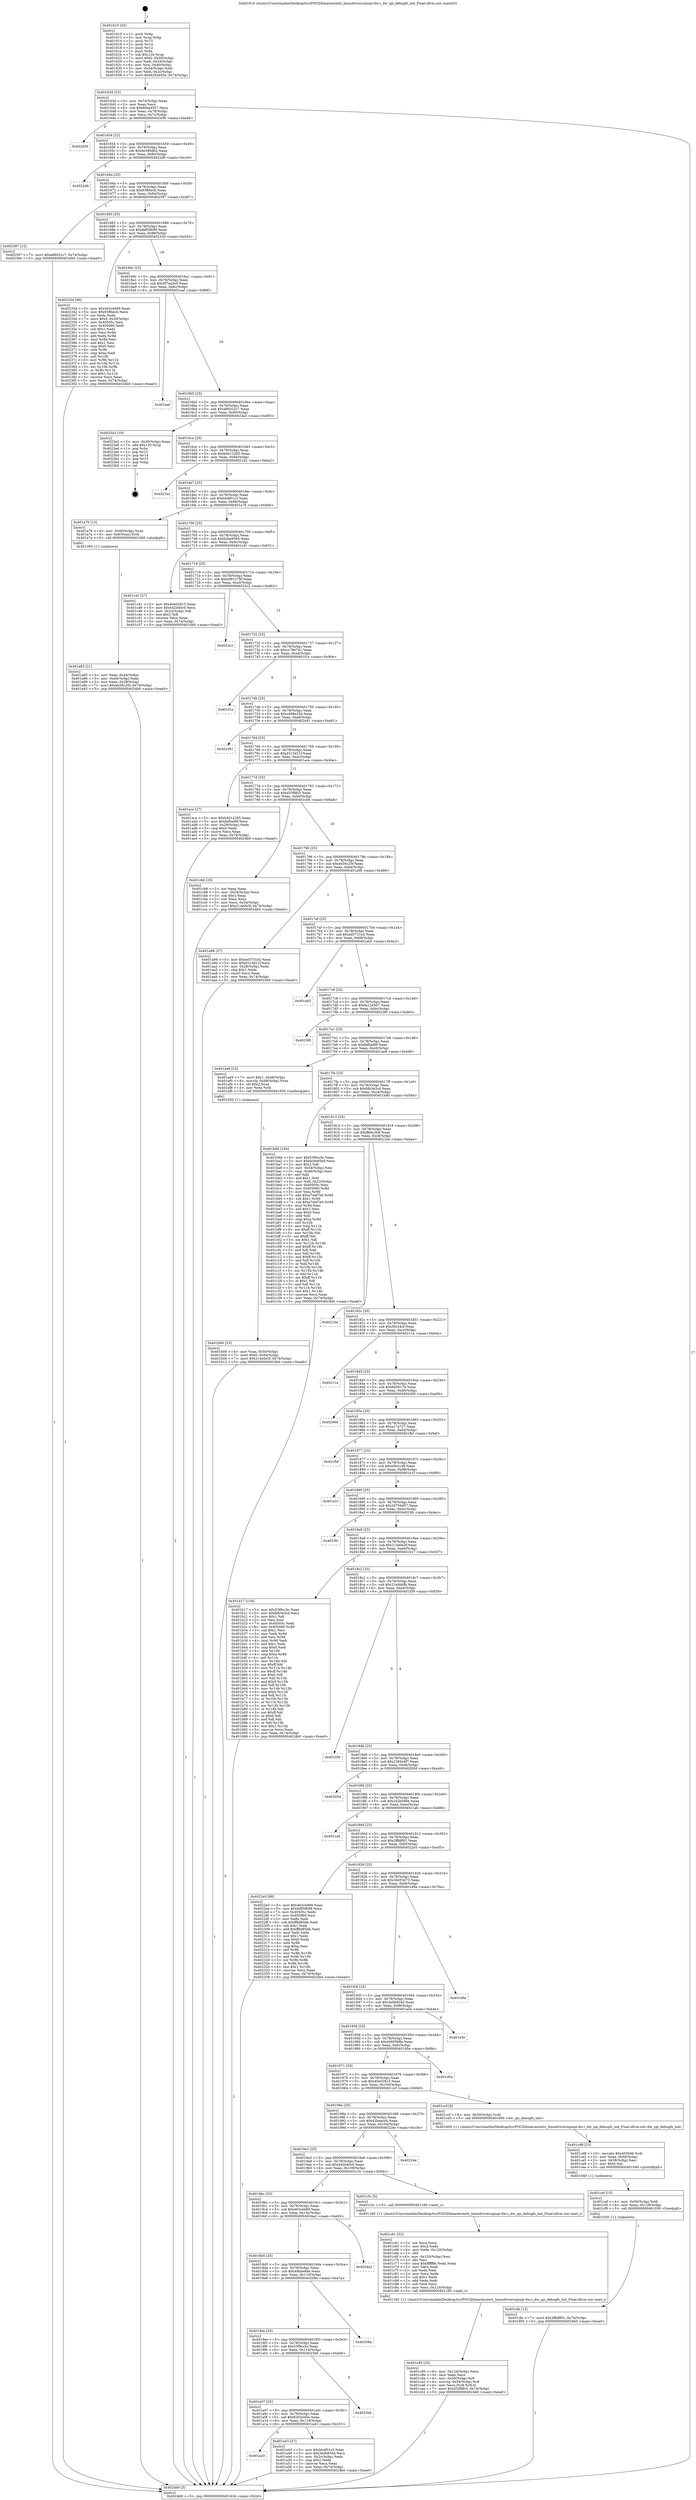 digraph "0x401610" {
  label = "0x401610 (/mnt/c/Users/mathe/Desktop/tcc/POCII/binaries/extr_linuxdriversspispi-dw.c_dw_spi_debugfs_init_Final-ollvm.out::main(0))"
  labelloc = "t"
  node[shape=record]

  Entry [label="",width=0.3,height=0.3,shape=circle,fillcolor=black,style=filled]
  "0x40163d" [label="{
     0x40163d [23]\l
     | [instrs]\l
     &nbsp;&nbsp;0x40163d \<+3\>: mov -0x74(%rbp),%eax\l
     &nbsp;&nbsp;0x401640 \<+2\>: mov %eax,%ecx\l
     &nbsp;&nbsp;0x401642 \<+6\>: sub $0x80aa4557,%ecx\l
     &nbsp;&nbsp;0x401648 \<+3\>: mov %eax,-0x78(%rbp)\l
     &nbsp;&nbsp;0x40164b \<+3\>: mov %ecx,-0x7c(%rbp)\l
     &nbsp;&nbsp;0x40164e \<+6\>: je 0000000000402456 \<main+0xe46\>\l
  }"]
  "0x402456" [label="{
     0x402456\l
  }", style=dashed]
  "0x401654" [label="{
     0x401654 [22]\l
     | [instrs]\l
     &nbsp;&nbsp;0x401654 \<+5\>: jmp 0000000000401659 \<main+0x49\>\l
     &nbsp;&nbsp;0x401659 \<+3\>: mov -0x78(%rbp),%eax\l
     &nbsp;&nbsp;0x40165c \<+5\>: sub $0x8e389db5,%eax\l
     &nbsp;&nbsp;0x401661 \<+3\>: mov %eax,-0x80(%rbp)\l
     &nbsp;&nbsp;0x401664 \<+6\>: je 00000000004022d9 \<main+0xcc9\>\l
  }"]
  Exit [label="",width=0.3,height=0.3,shape=circle,fillcolor=black,style=filled,peripheries=2]
  "0x4022d9" [label="{
     0x4022d9\l
  }", style=dashed]
  "0x40166a" [label="{
     0x40166a [25]\l
     | [instrs]\l
     &nbsp;&nbsp;0x40166a \<+5\>: jmp 000000000040166f \<main+0x5f\>\l
     &nbsp;&nbsp;0x40166f \<+3\>: mov -0x78(%rbp),%eax\l
     &nbsp;&nbsp;0x401672 \<+5\>: sub $0x93ff4ecb,%eax\l
     &nbsp;&nbsp;0x401677 \<+6\>: mov %eax,-0x84(%rbp)\l
     &nbsp;&nbsp;0x40167d \<+6\>: je 0000000000402397 \<main+0xd87\>\l
  }"]
  "0x401cfe" [label="{
     0x401cfe [12]\l
     | [instrs]\l
     &nbsp;&nbsp;0x401cfe \<+7\>: movl $0x2ffd8f01,-0x74(%rbp)\l
     &nbsp;&nbsp;0x401d05 \<+5\>: jmp 00000000004024b0 \<main+0xea0\>\l
  }"]
  "0x402397" [label="{
     0x402397 [12]\l
     | [instrs]\l
     &nbsp;&nbsp;0x402397 \<+7\>: movl $0xa86022c7,-0x74(%rbp)\l
     &nbsp;&nbsp;0x40239e \<+5\>: jmp 00000000004024b0 \<main+0xea0\>\l
  }"]
  "0x401683" [label="{
     0x401683 [25]\l
     | [instrs]\l
     &nbsp;&nbsp;0x401683 \<+5\>: jmp 0000000000401688 \<main+0x78\>\l
     &nbsp;&nbsp;0x401688 \<+3\>: mov -0x78(%rbp),%eax\l
     &nbsp;&nbsp;0x40168b \<+5\>: sub $0x9df59b99,%eax\l
     &nbsp;&nbsp;0x401690 \<+6\>: mov %eax,-0x88(%rbp)\l
     &nbsp;&nbsp;0x401696 \<+6\>: je 000000000040233d \<main+0xd2d\>\l
  }"]
  "0x401cef" [label="{
     0x401cef [15]\l
     | [instrs]\l
     &nbsp;&nbsp;0x401cef \<+4\>: mov -0x50(%rbp),%rdi\l
     &nbsp;&nbsp;0x401cf3 \<+6\>: mov %eax,-0x128(%rbp)\l
     &nbsp;&nbsp;0x401cf9 \<+5\>: call 0000000000401030 \<free@plt\>\l
     | [calls]\l
     &nbsp;&nbsp;0x401030 \{1\} (unknown)\l
  }"]
  "0x40233d" [label="{
     0x40233d [90]\l
     | [instrs]\l
     &nbsp;&nbsp;0x40233d \<+5\>: mov $0x463c4489,%eax\l
     &nbsp;&nbsp;0x402342 \<+5\>: mov $0x93ff4ecb,%ecx\l
     &nbsp;&nbsp;0x402347 \<+2\>: xor %edx,%edx\l
     &nbsp;&nbsp;0x402349 \<+7\>: movl $0x0,-0x30(%rbp)\l
     &nbsp;&nbsp;0x402350 \<+7\>: mov 0x40505c,%esi\l
     &nbsp;&nbsp;0x402357 \<+7\>: mov 0x405060,%edi\l
     &nbsp;&nbsp;0x40235e \<+3\>: sub $0x1,%edx\l
     &nbsp;&nbsp;0x402361 \<+3\>: mov %esi,%r8d\l
     &nbsp;&nbsp;0x402364 \<+3\>: add %edx,%r8d\l
     &nbsp;&nbsp;0x402367 \<+4\>: imul %r8d,%esi\l
     &nbsp;&nbsp;0x40236b \<+3\>: and $0x1,%esi\l
     &nbsp;&nbsp;0x40236e \<+3\>: cmp $0x0,%esi\l
     &nbsp;&nbsp;0x402371 \<+4\>: sete %r9b\l
     &nbsp;&nbsp;0x402375 \<+3\>: cmp $0xa,%edi\l
     &nbsp;&nbsp;0x402378 \<+4\>: setl %r10b\l
     &nbsp;&nbsp;0x40237c \<+3\>: mov %r9b,%r11b\l
     &nbsp;&nbsp;0x40237f \<+3\>: and %r10b,%r11b\l
     &nbsp;&nbsp;0x402382 \<+3\>: xor %r10b,%r9b\l
     &nbsp;&nbsp;0x402385 \<+3\>: or %r9b,%r11b\l
     &nbsp;&nbsp;0x402388 \<+4\>: test $0x1,%r11b\l
     &nbsp;&nbsp;0x40238c \<+3\>: cmovne %ecx,%eax\l
     &nbsp;&nbsp;0x40238f \<+3\>: mov %eax,-0x74(%rbp)\l
     &nbsp;&nbsp;0x402392 \<+5\>: jmp 00000000004024b0 \<main+0xea0\>\l
  }"]
  "0x40169c" [label="{
     0x40169c [25]\l
     | [instrs]\l
     &nbsp;&nbsp;0x40169c \<+5\>: jmp 00000000004016a1 \<main+0x91\>\l
     &nbsp;&nbsp;0x4016a1 \<+3\>: mov -0x78(%rbp),%eax\l
     &nbsp;&nbsp;0x4016a4 \<+5\>: sub $0x9f7ea2e5,%eax\l
     &nbsp;&nbsp;0x4016a9 \<+6\>: mov %eax,-0x8c(%rbp)\l
     &nbsp;&nbsp;0x4016af \<+6\>: je 0000000000401eaf \<main+0x89f\>\l
  }"]
  "0x401cd8" [label="{
     0x401cd8 [23]\l
     | [instrs]\l
     &nbsp;&nbsp;0x401cd8 \<+10\>: movabs $0x4030d6,%rdi\l
     &nbsp;&nbsp;0x401ce2 \<+3\>: mov %eax,-0x58(%rbp)\l
     &nbsp;&nbsp;0x401ce5 \<+3\>: mov -0x58(%rbp),%esi\l
     &nbsp;&nbsp;0x401ce8 \<+2\>: mov $0x0,%al\l
     &nbsp;&nbsp;0x401cea \<+5\>: call 0000000000401040 \<printf@plt\>\l
     | [calls]\l
     &nbsp;&nbsp;0x401040 \{1\} (unknown)\l
  }"]
  "0x401eaf" [label="{
     0x401eaf\l
  }", style=dashed]
  "0x4016b5" [label="{
     0x4016b5 [25]\l
     | [instrs]\l
     &nbsp;&nbsp;0x4016b5 \<+5\>: jmp 00000000004016ba \<main+0xaa\>\l
     &nbsp;&nbsp;0x4016ba \<+3\>: mov -0x78(%rbp),%eax\l
     &nbsp;&nbsp;0x4016bd \<+5\>: sub $0xa86022c7,%eax\l
     &nbsp;&nbsp;0x4016c2 \<+6\>: mov %eax,-0x90(%rbp)\l
     &nbsp;&nbsp;0x4016c8 \<+6\>: je 00000000004023a3 \<main+0xd93\>\l
  }"]
  "0x401c95" [label="{
     0x401c95 [33]\l
     | [instrs]\l
     &nbsp;&nbsp;0x401c95 \<+6\>: mov -0x124(%rbp),%ecx\l
     &nbsp;&nbsp;0x401c9b \<+3\>: imul %eax,%ecx\l
     &nbsp;&nbsp;0x401c9e \<+4\>: mov -0x50(%rbp),%r8\l
     &nbsp;&nbsp;0x401ca2 \<+4\>: movslq -0x54(%rbp),%r9\l
     &nbsp;&nbsp;0x401ca6 \<+4\>: mov %ecx,(%r8,%r9,4)\l
     &nbsp;&nbsp;0x401caa \<+7\>: movl $0xd33f8fc5,-0x74(%rbp)\l
     &nbsp;&nbsp;0x401cb1 \<+5\>: jmp 00000000004024b0 \<main+0xea0\>\l
  }"]
  "0x4023a3" [label="{
     0x4023a3 [19]\l
     | [instrs]\l
     &nbsp;&nbsp;0x4023a3 \<+3\>: mov -0x30(%rbp),%eax\l
     &nbsp;&nbsp;0x4023a6 \<+7\>: add $0x120,%rsp\l
     &nbsp;&nbsp;0x4023ad \<+1\>: pop %rbx\l
     &nbsp;&nbsp;0x4023ae \<+2\>: pop %r12\l
     &nbsp;&nbsp;0x4023b0 \<+2\>: pop %r14\l
     &nbsp;&nbsp;0x4023b2 \<+2\>: pop %r15\l
     &nbsp;&nbsp;0x4023b4 \<+1\>: pop %rbp\l
     &nbsp;&nbsp;0x4023b5 \<+1\>: ret\l
  }"]
  "0x4016ce" [label="{
     0x4016ce [25]\l
     | [instrs]\l
     &nbsp;&nbsp;0x4016ce \<+5\>: jmp 00000000004016d3 \<main+0xc3\>\l
     &nbsp;&nbsp;0x4016d3 \<+3\>: mov -0x78(%rbp),%eax\l
     &nbsp;&nbsp;0x4016d6 \<+5\>: sub $0xb4012265,%eax\l
     &nbsp;&nbsp;0x4016db \<+6\>: mov %eax,-0x94(%rbp)\l
     &nbsp;&nbsp;0x4016e1 \<+6\>: je 00000000004021b2 \<main+0xba2\>\l
  }"]
  "0x401c61" [label="{
     0x401c61 [52]\l
     | [instrs]\l
     &nbsp;&nbsp;0x401c61 \<+2\>: xor %ecx,%ecx\l
     &nbsp;&nbsp;0x401c63 \<+5\>: mov $0x2,%edx\l
     &nbsp;&nbsp;0x401c68 \<+6\>: mov %edx,-0x120(%rbp)\l
     &nbsp;&nbsp;0x401c6e \<+1\>: cltd\l
     &nbsp;&nbsp;0x401c6f \<+6\>: mov -0x120(%rbp),%esi\l
     &nbsp;&nbsp;0x401c75 \<+2\>: idiv %esi\l
     &nbsp;&nbsp;0x401c77 \<+6\>: imul $0xfffffffe,%edx,%edx\l
     &nbsp;&nbsp;0x401c7d \<+2\>: mov %ecx,%edi\l
     &nbsp;&nbsp;0x401c7f \<+2\>: sub %edx,%edi\l
     &nbsp;&nbsp;0x401c81 \<+2\>: mov %ecx,%edx\l
     &nbsp;&nbsp;0x401c83 \<+3\>: sub $0x1,%edx\l
     &nbsp;&nbsp;0x401c86 \<+2\>: add %edx,%edi\l
     &nbsp;&nbsp;0x401c88 \<+2\>: sub %edi,%ecx\l
     &nbsp;&nbsp;0x401c8a \<+6\>: mov %ecx,-0x124(%rbp)\l
     &nbsp;&nbsp;0x401c90 \<+5\>: call 0000000000401160 \<next_i\>\l
     | [calls]\l
     &nbsp;&nbsp;0x401160 \{1\} (/mnt/c/Users/mathe/Desktop/tcc/POCII/binaries/extr_linuxdriversspispi-dw.c_dw_spi_debugfs_init_Final-ollvm.out::next_i)\l
  }"]
  "0x4021b2" [label="{
     0x4021b2\l
  }", style=dashed]
  "0x4016e7" [label="{
     0x4016e7 [25]\l
     | [instrs]\l
     &nbsp;&nbsp;0x4016e7 \<+5\>: jmp 00000000004016ec \<main+0xdc\>\l
     &nbsp;&nbsp;0x4016ec \<+3\>: mov -0x78(%rbp),%eax\l
     &nbsp;&nbsp;0x4016ef \<+5\>: sub $0xbb4f01c3,%eax\l
     &nbsp;&nbsp;0x4016f4 \<+6\>: mov %eax,-0x98(%rbp)\l
     &nbsp;&nbsp;0x4016fa \<+6\>: je 0000000000401a76 \<main+0x466\>\l
  }"]
  "0x401b00" [label="{
     0x401b00 [23]\l
     | [instrs]\l
     &nbsp;&nbsp;0x401b00 \<+4\>: mov %rax,-0x50(%rbp)\l
     &nbsp;&nbsp;0x401b04 \<+7\>: movl $0x0,-0x54(%rbp)\l
     &nbsp;&nbsp;0x401b0b \<+7\>: movl $0x214e0e3f,-0x74(%rbp)\l
     &nbsp;&nbsp;0x401b12 \<+5\>: jmp 00000000004024b0 \<main+0xea0\>\l
  }"]
  "0x401a76" [label="{
     0x401a76 [13]\l
     | [instrs]\l
     &nbsp;&nbsp;0x401a76 \<+4\>: mov -0x40(%rbp),%rax\l
     &nbsp;&nbsp;0x401a7a \<+4\>: mov 0x8(%rax),%rdi\l
     &nbsp;&nbsp;0x401a7e \<+5\>: call 0000000000401060 \<atoi@plt\>\l
     | [calls]\l
     &nbsp;&nbsp;0x401060 \{1\} (unknown)\l
  }"]
  "0x401700" [label="{
     0x401700 [25]\l
     | [instrs]\l
     &nbsp;&nbsp;0x401700 \<+5\>: jmp 0000000000401705 \<main+0xf5\>\l
     &nbsp;&nbsp;0x401705 \<+3\>: mov -0x78(%rbp),%eax\l
     &nbsp;&nbsp;0x401708 \<+5\>: sub $0xbcbe95b9,%eax\l
     &nbsp;&nbsp;0x40170d \<+6\>: mov %eax,-0x9c(%rbp)\l
     &nbsp;&nbsp;0x401713 \<+6\>: je 0000000000401c41 \<main+0x631\>\l
  }"]
  "0x401a83" [label="{
     0x401a83 [21]\l
     | [instrs]\l
     &nbsp;&nbsp;0x401a83 \<+3\>: mov %eax,-0x44(%rbp)\l
     &nbsp;&nbsp;0x401a86 \<+3\>: mov -0x44(%rbp),%eax\l
     &nbsp;&nbsp;0x401a89 \<+3\>: mov %eax,-0x28(%rbp)\l
     &nbsp;&nbsp;0x401a8c \<+7\>: movl $0xeb56c25f,-0x74(%rbp)\l
     &nbsp;&nbsp;0x401a93 \<+5\>: jmp 00000000004024b0 \<main+0xea0\>\l
  }"]
  "0x401c41" [label="{
     0x401c41 [27]\l
     | [instrs]\l
     &nbsp;&nbsp;0x401c41 \<+5\>: mov $0x40e02815,%eax\l
     &nbsp;&nbsp;0x401c46 \<+5\>: mov $0x442b40c0,%ecx\l
     &nbsp;&nbsp;0x401c4b \<+3\>: mov -0x22(%rbp),%dl\l
     &nbsp;&nbsp;0x401c4e \<+3\>: test $0x1,%dl\l
     &nbsp;&nbsp;0x401c51 \<+3\>: cmovne %ecx,%eax\l
     &nbsp;&nbsp;0x401c54 \<+3\>: mov %eax,-0x74(%rbp)\l
     &nbsp;&nbsp;0x401c57 \<+5\>: jmp 00000000004024b0 \<main+0xea0\>\l
  }"]
  "0x401719" [label="{
     0x401719 [25]\l
     | [instrs]\l
     &nbsp;&nbsp;0x401719 \<+5\>: jmp 000000000040171e \<main+0x10e\>\l
     &nbsp;&nbsp;0x40171e \<+3\>: mov -0x78(%rbp),%eax\l
     &nbsp;&nbsp;0x401721 \<+5\>: sub $0xc691279f,%eax\l
     &nbsp;&nbsp;0x401726 \<+6\>: mov %eax,-0xa0(%rbp)\l
     &nbsp;&nbsp;0x40172c \<+6\>: je 00000000004023c2 \<main+0xdb2\>\l
  }"]
  "0x401610" [label="{
     0x401610 [45]\l
     | [instrs]\l
     &nbsp;&nbsp;0x401610 \<+1\>: push %rbp\l
     &nbsp;&nbsp;0x401611 \<+3\>: mov %rsp,%rbp\l
     &nbsp;&nbsp;0x401614 \<+2\>: push %r15\l
     &nbsp;&nbsp;0x401616 \<+2\>: push %r14\l
     &nbsp;&nbsp;0x401618 \<+2\>: push %r12\l
     &nbsp;&nbsp;0x40161a \<+1\>: push %rbx\l
     &nbsp;&nbsp;0x40161b \<+7\>: sub $0x120,%rsp\l
     &nbsp;&nbsp;0x401622 \<+7\>: movl $0x0,-0x30(%rbp)\l
     &nbsp;&nbsp;0x401629 \<+3\>: mov %edi,-0x34(%rbp)\l
     &nbsp;&nbsp;0x40162c \<+4\>: mov %rsi,-0x40(%rbp)\l
     &nbsp;&nbsp;0x401630 \<+3\>: mov -0x34(%rbp),%edi\l
     &nbsp;&nbsp;0x401633 \<+3\>: mov %edi,-0x2c(%rbp)\l
     &nbsp;&nbsp;0x401636 \<+7\>: movl $0x6202d45e,-0x74(%rbp)\l
  }"]
  "0x4023c2" [label="{
     0x4023c2\l
  }", style=dashed]
  "0x401732" [label="{
     0x401732 [25]\l
     | [instrs]\l
     &nbsp;&nbsp;0x401732 \<+5\>: jmp 0000000000401737 \<main+0x127\>\l
     &nbsp;&nbsp;0x401737 \<+3\>: mov -0x78(%rbp),%eax\l
     &nbsp;&nbsp;0x40173a \<+5\>: sub $0xcc78e741,%eax\l
     &nbsp;&nbsp;0x40173f \<+6\>: mov %eax,-0xa4(%rbp)\l
     &nbsp;&nbsp;0x401745 \<+6\>: je 0000000000401f1e \<main+0x90e\>\l
  }"]
  "0x4024b0" [label="{
     0x4024b0 [5]\l
     | [instrs]\l
     &nbsp;&nbsp;0x4024b0 \<+5\>: jmp 000000000040163d \<main+0x2d\>\l
  }"]
  "0x401f1e" [label="{
     0x401f1e\l
  }", style=dashed]
  "0x40174b" [label="{
     0x40174b [25]\l
     | [instrs]\l
     &nbsp;&nbsp;0x40174b \<+5\>: jmp 0000000000401750 \<main+0x140\>\l
     &nbsp;&nbsp;0x401750 \<+3\>: mov -0x78(%rbp),%eax\l
     &nbsp;&nbsp;0x401753 \<+5\>: sub $0xcd98e23d,%eax\l
     &nbsp;&nbsp;0x401758 \<+6\>: mov %eax,-0xa8(%rbp)\l
     &nbsp;&nbsp;0x40175e \<+6\>: je 0000000000402491 \<main+0xe81\>\l
  }"]
  "0x401a20" [label="{
     0x401a20\l
  }", style=dashed]
  "0x402491" [label="{
     0x402491\l
  }", style=dashed]
  "0x401764" [label="{
     0x401764 [25]\l
     | [instrs]\l
     &nbsp;&nbsp;0x401764 \<+5\>: jmp 0000000000401769 \<main+0x159\>\l
     &nbsp;&nbsp;0x401769 \<+3\>: mov -0x78(%rbp),%eax\l
     &nbsp;&nbsp;0x40176c \<+5\>: sub $0xd313d21f,%eax\l
     &nbsp;&nbsp;0x401771 \<+6\>: mov %eax,-0xac(%rbp)\l
     &nbsp;&nbsp;0x401777 \<+6\>: je 0000000000401ace \<main+0x4be\>\l
  }"]
  "0x401a43" [label="{
     0x401a43 [27]\l
     | [instrs]\l
     &nbsp;&nbsp;0x401a43 \<+5\>: mov $0xbb4f01c3,%eax\l
     &nbsp;&nbsp;0x401a48 \<+5\>: mov $0x3e0b934d,%ecx\l
     &nbsp;&nbsp;0x401a4d \<+3\>: mov -0x2c(%rbp),%edx\l
     &nbsp;&nbsp;0x401a50 \<+3\>: cmp $0x2,%edx\l
     &nbsp;&nbsp;0x401a53 \<+3\>: cmovne %ecx,%eax\l
     &nbsp;&nbsp;0x401a56 \<+3\>: mov %eax,-0x74(%rbp)\l
     &nbsp;&nbsp;0x401a59 \<+5\>: jmp 00000000004024b0 \<main+0xea0\>\l
  }"]
  "0x401ace" [label="{
     0x401ace [27]\l
     | [instrs]\l
     &nbsp;&nbsp;0x401ace \<+5\>: mov $0xb4012265,%eax\l
     &nbsp;&nbsp;0x401ad3 \<+5\>: mov $0xfaf0ad9f,%ecx\l
     &nbsp;&nbsp;0x401ad8 \<+3\>: mov -0x28(%rbp),%edx\l
     &nbsp;&nbsp;0x401adb \<+3\>: cmp $0x0,%edx\l
     &nbsp;&nbsp;0x401ade \<+3\>: cmove %ecx,%eax\l
     &nbsp;&nbsp;0x401ae1 \<+3\>: mov %eax,-0x74(%rbp)\l
     &nbsp;&nbsp;0x401ae4 \<+5\>: jmp 00000000004024b0 \<main+0xea0\>\l
  }"]
  "0x40177d" [label="{
     0x40177d [25]\l
     | [instrs]\l
     &nbsp;&nbsp;0x40177d \<+5\>: jmp 0000000000401782 \<main+0x172\>\l
     &nbsp;&nbsp;0x401782 \<+3\>: mov -0x78(%rbp),%eax\l
     &nbsp;&nbsp;0x401785 \<+5\>: sub $0xd33f8fc5,%eax\l
     &nbsp;&nbsp;0x40178a \<+6\>: mov %eax,-0xb0(%rbp)\l
     &nbsp;&nbsp;0x401790 \<+6\>: je 0000000000401cb6 \<main+0x6a6\>\l
  }"]
  "0x401a07" [label="{
     0x401a07 [25]\l
     | [instrs]\l
     &nbsp;&nbsp;0x401a07 \<+5\>: jmp 0000000000401a0c \<main+0x3fc\>\l
     &nbsp;&nbsp;0x401a0c \<+3\>: mov -0x78(%rbp),%eax\l
     &nbsp;&nbsp;0x401a0f \<+5\>: sub $0x6202d45e,%eax\l
     &nbsp;&nbsp;0x401a14 \<+6\>: mov %eax,-0x118(%rbp)\l
     &nbsp;&nbsp;0x401a1a \<+6\>: je 0000000000401a43 \<main+0x433\>\l
  }"]
  "0x401cb6" [label="{
     0x401cb6 [25]\l
     | [instrs]\l
     &nbsp;&nbsp;0x401cb6 \<+2\>: xor %eax,%eax\l
     &nbsp;&nbsp;0x401cb8 \<+3\>: mov -0x54(%rbp),%ecx\l
     &nbsp;&nbsp;0x401cbb \<+3\>: sub $0x1,%eax\l
     &nbsp;&nbsp;0x401cbe \<+2\>: sub %eax,%ecx\l
     &nbsp;&nbsp;0x401cc0 \<+3\>: mov %ecx,-0x54(%rbp)\l
     &nbsp;&nbsp;0x401cc3 \<+7\>: movl $0x214e0e3f,-0x74(%rbp)\l
     &nbsp;&nbsp;0x401cca \<+5\>: jmp 00000000004024b0 \<main+0xea0\>\l
  }"]
  "0x401796" [label="{
     0x401796 [25]\l
     | [instrs]\l
     &nbsp;&nbsp;0x401796 \<+5\>: jmp 000000000040179b \<main+0x18b\>\l
     &nbsp;&nbsp;0x40179b \<+3\>: mov -0x78(%rbp),%eax\l
     &nbsp;&nbsp;0x40179e \<+5\>: sub $0xeb56c25f,%eax\l
     &nbsp;&nbsp;0x4017a3 \<+6\>: mov %eax,-0xb4(%rbp)\l
     &nbsp;&nbsp;0x4017a9 \<+6\>: je 0000000000401a98 \<main+0x488\>\l
  }"]
  "0x4023b6" [label="{
     0x4023b6\l
  }", style=dashed]
  "0x401a98" [label="{
     0x401a98 [27]\l
     | [instrs]\l
     &nbsp;&nbsp;0x401a98 \<+5\>: mov $0xed3731e2,%eax\l
     &nbsp;&nbsp;0x401a9d \<+5\>: mov $0xd313d21f,%ecx\l
     &nbsp;&nbsp;0x401aa2 \<+3\>: mov -0x28(%rbp),%edx\l
     &nbsp;&nbsp;0x401aa5 \<+3\>: cmp $0x1,%edx\l
     &nbsp;&nbsp;0x401aa8 \<+3\>: cmovl %ecx,%eax\l
     &nbsp;&nbsp;0x401aab \<+3\>: mov %eax,-0x74(%rbp)\l
     &nbsp;&nbsp;0x401aae \<+5\>: jmp 00000000004024b0 \<main+0xea0\>\l
  }"]
  "0x4017af" [label="{
     0x4017af [25]\l
     | [instrs]\l
     &nbsp;&nbsp;0x4017af \<+5\>: jmp 00000000004017b4 \<main+0x1a4\>\l
     &nbsp;&nbsp;0x4017b4 \<+3\>: mov -0x78(%rbp),%eax\l
     &nbsp;&nbsp;0x4017b7 \<+5\>: sub $0xed3731e2,%eax\l
     &nbsp;&nbsp;0x4017bc \<+6\>: mov %eax,-0xb8(%rbp)\l
     &nbsp;&nbsp;0x4017c2 \<+6\>: je 0000000000401ab3 \<main+0x4a3\>\l
  }"]
  "0x4019ee" [label="{
     0x4019ee [25]\l
     | [instrs]\l
     &nbsp;&nbsp;0x4019ee \<+5\>: jmp 00000000004019f3 \<main+0x3e3\>\l
     &nbsp;&nbsp;0x4019f3 \<+3\>: mov -0x78(%rbp),%eax\l
     &nbsp;&nbsp;0x4019f6 \<+5\>: sub $0x53f9cc5c,%eax\l
     &nbsp;&nbsp;0x4019fb \<+6\>: mov %eax,-0x114(%rbp)\l
     &nbsp;&nbsp;0x401a01 \<+6\>: je 00000000004023b6 \<main+0xda6\>\l
  }"]
  "0x401ab3" [label="{
     0x401ab3\l
  }", style=dashed]
  "0x4017c8" [label="{
     0x4017c8 [25]\l
     | [instrs]\l
     &nbsp;&nbsp;0x4017c8 \<+5\>: jmp 00000000004017cd \<main+0x1bd\>\l
     &nbsp;&nbsp;0x4017cd \<+3\>: mov -0x78(%rbp),%eax\l
     &nbsp;&nbsp;0x4017d0 \<+5\>: sub $0xfa124507,%eax\l
     &nbsp;&nbsp;0x4017d5 \<+6\>: mov %eax,-0xbc(%rbp)\l
     &nbsp;&nbsp;0x4017db \<+6\>: je 00000000004023f0 \<main+0xde0\>\l
  }"]
  "0x40208a" [label="{
     0x40208a\l
  }", style=dashed]
  "0x4023f0" [label="{
     0x4023f0\l
  }", style=dashed]
  "0x4017e1" [label="{
     0x4017e1 [25]\l
     | [instrs]\l
     &nbsp;&nbsp;0x4017e1 \<+5\>: jmp 00000000004017e6 \<main+0x1d6\>\l
     &nbsp;&nbsp;0x4017e6 \<+3\>: mov -0x78(%rbp),%eax\l
     &nbsp;&nbsp;0x4017e9 \<+5\>: sub $0xfaf0ad9f,%eax\l
     &nbsp;&nbsp;0x4017ee \<+6\>: mov %eax,-0xc0(%rbp)\l
     &nbsp;&nbsp;0x4017f4 \<+6\>: je 0000000000401ae9 \<main+0x4d9\>\l
  }"]
  "0x4019d5" [label="{
     0x4019d5 [25]\l
     | [instrs]\l
     &nbsp;&nbsp;0x4019d5 \<+5\>: jmp 00000000004019da \<main+0x3ca\>\l
     &nbsp;&nbsp;0x4019da \<+3\>: mov -0x78(%rbp),%eax\l
     &nbsp;&nbsp;0x4019dd \<+5\>: sub $0x49bbe8de,%eax\l
     &nbsp;&nbsp;0x4019e2 \<+6\>: mov %eax,-0x110(%rbp)\l
     &nbsp;&nbsp;0x4019e8 \<+6\>: je 000000000040208a \<main+0xa7a\>\l
  }"]
  "0x401ae9" [label="{
     0x401ae9 [23]\l
     | [instrs]\l
     &nbsp;&nbsp;0x401ae9 \<+7\>: movl $0x1,-0x48(%rbp)\l
     &nbsp;&nbsp;0x401af0 \<+4\>: movslq -0x48(%rbp),%rax\l
     &nbsp;&nbsp;0x401af4 \<+4\>: shl $0x2,%rax\l
     &nbsp;&nbsp;0x401af8 \<+3\>: mov %rax,%rdi\l
     &nbsp;&nbsp;0x401afb \<+5\>: call 0000000000401050 \<malloc@plt\>\l
     | [calls]\l
     &nbsp;&nbsp;0x401050 \{1\} (unknown)\l
  }"]
  "0x4017fa" [label="{
     0x4017fa [25]\l
     | [instrs]\l
     &nbsp;&nbsp;0x4017fa \<+5\>: jmp 00000000004017ff \<main+0x1ef\>\l
     &nbsp;&nbsp;0x4017ff \<+3\>: mov -0x78(%rbp),%eax\l
     &nbsp;&nbsp;0x401802 \<+5\>: sub $0xfdb3e3cd,%eax\l
     &nbsp;&nbsp;0x401807 \<+6\>: mov %eax,-0xc4(%rbp)\l
     &nbsp;&nbsp;0x40180d \<+6\>: je 0000000000401b9d \<main+0x58d\>\l
  }"]
  "0x4024a2" [label="{
     0x4024a2\l
  }", style=dashed]
  "0x401b9d" [label="{
     0x401b9d [164]\l
     | [instrs]\l
     &nbsp;&nbsp;0x401b9d \<+5\>: mov $0x53f9cc5c,%eax\l
     &nbsp;&nbsp;0x401ba2 \<+5\>: mov $0xbcbe95b9,%ecx\l
     &nbsp;&nbsp;0x401ba7 \<+2\>: mov $0x1,%dl\l
     &nbsp;&nbsp;0x401ba9 \<+3\>: mov -0x54(%rbp),%esi\l
     &nbsp;&nbsp;0x401bac \<+3\>: cmp -0x48(%rbp),%esi\l
     &nbsp;&nbsp;0x401baf \<+4\>: setl %dil\l
     &nbsp;&nbsp;0x401bb3 \<+4\>: and $0x1,%dil\l
     &nbsp;&nbsp;0x401bb7 \<+4\>: mov %dil,-0x22(%rbp)\l
     &nbsp;&nbsp;0x401bbb \<+7\>: mov 0x40505c,%esi\l
     &nbsp;&nbsp;0x401bc2 \<+8\>: mov 0x405060,%r8d\l
     &nbsp;&nbsp;0x401bca \<+3\>: mov %esi,%r9d\l
     &nbsp;&nbsp;0x401bcd \<+7\>: add $0xa7daf7e0,%r9d\l
     &nbsp;&nbsp;0x401bd4 \<+4\>: sub $0x1,%r9d\l
     &nbsp;&nbsp;0x401bd8 \<+7\>: sub $0xa7daf7e0,%r9d\l
     &nbsp;&nbsp;0x401bdf \<+4\>: imul %r9d,%esi\l
     &nbsp;&nbsp;0x401be3 \<+3\>: and $0x1,%esi\l
     &nbsp;&nbsp;0x401be6 \<+3\>: cmp $0x0,%esi\l
     &nbsp;&nbsp;0x401be9 \<+4\>: sete %dil\l
     &nbsp;&nbsp;0x401bed \<+4\>: cmp $0xa,%r8d\l
     &nbsp;&nbsp;0x401bf1 \<+4\>: setl %r10b\l
     &nbsp;&nbsp;0x401bf5 \<+3\>: mov %dil,%r11b\l
     &nbsp;&nbsp;0x401bf8 \<+4\>: xor $0xff,%r11b\l
     &nbsp;&nbsp;0x401bfc \<+3\>: mov %r10b,%bl\l
     &nbsp;&nbsp;0x401bff \<+3\>: xor $0xff,%bl\l
     &nbsp;&nbsp;0x401c02 \<+3\>: xor $0x1,%dl\l
     &nbsp;&nbsp;0x401c05 \<+3\>: mov %r11b,%r14b\l
     &nbsp;&nbsp;0x401c08 \<+4\>: and $0xff,%r14b\l
     &nbsp;&nbsp;0x401c0c \<+3\>: and %dl,%dil\l
     &nbsp;&nbsp;0x401c0f \<+3\>: mov %bl,%r15b\l
     &nbsp;&nbsp;0x401c12 \<+4\>: and $0xff,%r15b\l
     &nbsp;&nbsp;0x401c16 \<+3\>: and %dl,%r10b\l
     &nbsp;&nbsp;0x401c19 \<+3\>: or %dil,%r14b\l
     &nbsp;&nbsp;0x401c1c \<+3\>: or %r10b,%r15b\l
     &nbsp;&nbsp;0x401c1f \<+3\>: xor %r15b,%r14b\l
     &nbsp;&nbsp;0x401c22 \<+3\>: or %bl,%r11b\l
     &nbsp;&nbsp;0x401c25 \<+4\>: xor $0xff,%r11b\l
     &nbsp;&nbsp;0x401c29 \<+3\>: or $0x1,%dl\l
     &nbsp;&nbsp;0x401c2c \<+3\>: and %dl,%r11b\l
     &nbsp;&nbsp;0x401c2f \<+3\>: or %r11b,%r14b\l
     &nbsp;&nbsp;0x401c32 \<+4\>: test $0x1,%r14b\l
     &nbsp;&nbsp;0x401c36 \<+3\>: cmovne %ecx,%eax\l
     &nbsp;&nbsp;0x401c39 \<+3\>: mov %eax,-0x74(%rbp)\l
     &nbsp;&nbsp;0x401c3c \<+5\>: jmp 00000000004024b0 \<main+0xea0\>\l
  }"]
  "0x401813" [label="{
     0x401813 [25]\l
     | [instrs]\l
     &nbsp;&nbsp;0x401813 \<+5\>: jmp 0000000000401818 \<main+0x208\>\l
     &nbsp;&nbsp;0x401818 \<+3\>: mov -0x78(%rbp),%eax\l
     &nbsp;&nbsp;0x40181b \<+5\>: sub $0xffe6c3b9,%eax\l
     &nbsp;&nbsp;0x401820 \<+6\>: mov %eax,-0xc8(%rbp)\l
     &nbsp;&nbsp;0x401826 \<+6\>: je 00000000004021be \<main+0xbae\>\l
  }"]
  "0x4019bc" [label="{
     0x4019bc [25]\l
     | [instrs]\l
     &nbsp;&nbsp;0x4019bc \<+5\>: jmp 00000000004019c1 \<main+0x3b1\>\l
     &nbsp;&nbsp;0x4019c1 \<+3\>: mov -0x78(%rbp),%eax\l
     &nbsp;&nbsp;0x4019c4 \<+5\>: sub $0x463c4489,%eax\l
     &nbsp;&nbsp;0x4019c9 \<+6\>: mov %eax,-0x10c(%rbp)\l
     &nbsp;&nbsp;0x4019cf \<+6\>: je 00000000004024a2 \<main+0xe92\>\l
  }"]
  "0x4021be" [label="{
     0x4021be\l
  }", style=dashed]
  "0x40182c" [label="{
     0x40182c [25]\l
     | [instrs]\l
     &nbsp;&nbsp;0x40182c \<+5\>: jmp 0000000000401831 \<main+0x221\>\l
     &nbsp;&nbsp;0x401831 \<+3\>: mov -0x78(%rbp),%eax\l
     &nbsp;&nbsp;0x401834 \<+5\>: sub $0x59c44cf,%eax\l
     &nbsp;&nbsp;0x401839 \<+6\>: mov %eax,-0xcc(%rbp)\l
     &nbsp;&nbsp;0x40183f \<+6\>: je 000000000040211a \<main+0xb0a\>\l
  }"]
  "0x401c5c" [label="{
     0x401c5c [5]\l
     | [instrs]\l
     &nbsp;&nbsp;0x401c5c \<+5\>: call 0000000000401160 \<next_i\>\l
     | [calls]\l
     &nbsp;&nbsp;0x401160 \{1\} (/mnt/c/Users/mathe/Desktop/tcc/POCII/binaries/extr_linuxdriversspispi-dw.c_dw_spi_debugfs_init_Final-ollvm.out::next_i)\l
  }"]
  "0x40211a" [label="{
     0x40211a\l
  }", style=dashed]
  "0x401845" [label="{
     0x401845 [25]\l
     | [instrs]\l
     &nbsp;&nbsp;0x401845 \<+5\>: jmp 000000000040184a \<main+0x23a\>\l
     &nbsp;&nbsp;0x40184a \<+3\>: mov -0x78(%rbp),%eax\l
     &nbsp;&nbsp;0x40184d \<+5\>: sub $0x6b56179,%eax\l
     &nbsp;&nbsp;0x401852 \<+6\>: mov %eax,-0xd0(%rbp)\l
     &nbsp;&nbsp;0x401858 \<+6\>: je 0000000000402069 \<main+0xa59\>\l
  }"]
  "0x4019a3" [label="{
     0x4019a3 [25]\l
     | [instrs]\l
     &nbsp;&nbsp;0x4019a3 \<+5\>: jmp 00000000004019a8 \<main+0x398\>\l
     &nbsp;&nbsp;0x4019a8 \<+3\>: mov -0x78(%rbp),%eax\l
     &nbsp;&nbsp;0x4019ab \<+5\>: sub $0x442b40c0,%eax\l
     &nbsp;&nbsp;0x4019b0 \<+6\>: mov %eax,-0x108(%rbp)\l
     &nbsp;&nbsp;0x4019b6 \<+6\>: je 0000000000401c5c \<main+0x64c\>\l
  }"]
  "0x402069" [label="{
     0x402069\l
  }", style=dashed]
  "0x40185e" [label="{
     0x40185e [25]\l
     | [instrs]\l
     &nbsp;&nbsp;0x40185e \<+5\>: jmp 0000000000401863 \<main+0x253\>\l
     &nbsp;&nbsp;0x401863 \<+3\>: mov -0x78(%rbp),%eax\l
     &nbsp;&nbsp;0x401866 \<+5\>: sub $0xa17a727,%eax\l
     &nbsp;&nbsp;0x40186b \<+6\>: mov %eax,-0xd4(%rbp)\l
     &nbsp;&nbsp;0x401871 \<+6\>: je 0000000000401fbf \<main+0x9af\>\l
  }"]
  "0x40224e" [label="{
     0x40224e\l
  }", style=dashed]
  "0x401fbf" [label="{
     0x401fbf\l
  }", style=dashed]
  "0x401877" [label="{
     0x401877 [25]\l
     | [instrs]\l
     &nbsp;&nbsp;0x401877 \<+5\>: jmp 000000000040187c \<main+0x26c\>\l
     &nbsp;&nbsp;0x40187c \<+3\>: mov -0x78(%rbp),%eax\l
     &nbsp;&nbsp;0x40187f \<+5\>: sub $0xe0b4149,%eax\l
     &nbsp;&nbsp;0x401884 \<+6\>: mov %eax,-0xd8(%rbp)\l
     &nbsp;&nbsp;0x40188a \<+6\>: je 0000000000401e1f \<main+0x80f\>\l
  }"]
  "0x40198a" [label="{
     0x40198a [25]\l
     | [instrs]\l
     &nbsp;&nbsp;0x40198a \<+5\>: jmp 000000000040198f \<main+0x37f\>\l
     &nbsp;&nbsp;0x40198f \<+3\>: mov -0x78(%rbp),%eax\l
     &nbsp;&nbsp;0x401992 \<+5\>: sub $0x42beacd4,%eax\l
     &nbsp;&nbsp;0x401997 \<+6\>: mov %eax,-0x104(%rbp)\l
     &nbsp;&nbsp;0x40199d \<+6\>: je 000000000040224e \<main+0xc3e\>\l
  }"]
  "0x401e1f" [label="{
     0x401e1f\l
  }", style=dashed]
  "0x401890" [label="{
     0x401890 [25]\l
     | [instrs]\l
     &nbsp;&nbsp;0x401890 \<+5\>: jmp 0000000000401895 \<main+0x285\>\l
     &nbsp;&nbsp;0x401895 \<+3\>: mov -0x78(%rbp),%eax\l
     &nbsp;&nbsp;0x401898 \<+5\>: sub $0x20754d57,%eax\l
     &nbsp;&nbsp;0x40189d \<+6\>: mov %eax,-0xdc(%rbp)\l
     &nbsp;&nbsp;0x4018a3 \<+6\>: je 00000000004023fc \<main+0xdec\>\l
  }"]
  "0x401ccf" [label="{
     0x401ccf [9]\l
     | [instrs]\l
     &nbsp;&nbsp;0x401ccf \<+4\>: mov -0x50(%rbp),%rdi\l
     &nbsp;&nbsp;0x401cd3 \<+5\>: call 0000000000401600 \<dw_spi_debugfs_init\>\l
     | [calls]\l
     &nbsp;&nbsp;0x401600 \{1\} (/mnt/c/Users/mathe/Desktop/tcc/POCII/binaries/extr_linuxdriversspispi-dw.c_dw_spi_debugfs_init_Final-ollvm.out::dw_spi_debugfs_init)\l
  }"]
  "0x4023fc" [label="{
     0x4023fc\l
  }", style=dashed]
  "0x4018a9" [label="{
     0x4018a9 [25]\l
     | [instrs]\l
     &nbsp;&nbsp;0x4018a9 \<+5\>: jmp 00000000004018ae \<main+0x29e\>\l
     &nbsp;&nbsp;0x4018ae \<+3\>: mov -0x78(%rbp),%eax\l
     &nbsp;&nbsp;0x4018b1 \<+5\>: sub $0x214e0e3f,%eax\l
     &nbsp;&nbsp;0x4018b6 \<+6\>: mov %eax,-0xe0(%rbp)\l
     &nbsp;&nbsp;0x4018bc \<+6\>: je 0000000000401b17 \<main+0x507\>\l
  }"]
  "0x401971" [label="{
     0x401971 [25]\l
     | [instrs]\l
     &nbsp;&nbsp;0x401971 \<+5\>: jmp 0000000000401976 \<main+0x366\>\l
     &nbsp;&nbsp;0x401976 \<+3\>: mov -0x78(%rbp),%eax\l
     &nbsp;&nbsp;0x401979 \<+5\>: sub $0x40e02815,%eax\l
     &nbsp;&nbsp;0x40197e \<+6\>: mov %eax,-0x100(%rbp)\l
     &nbsp;&nbsp;0x401984 \<+6\>: je 0000000000401ccf \<main+0x6bf\>\l
  }"]
  "0x401b17" [label="{
     0x401b17 [134]\l
     | [instrs]\l
     &nbsp;&nbsp;0x401b17 \<+5\>: mov $0x53f9cc5c,%eax\l
     &nbsp;&nbsp;0x401b1c \<+5\>: mov $0xfdb3e3cd,%ecx\l
     &nbsp;&nbsp;0x401b21 \<+2\>: mov $0x1,%dl\l
     &nbsp;&nbsp;0x401b23 \<+2\>: xor %esi,%esi\l
     &nbsp;&nbsp;0x401b25 \<+7\>: mov 0x40505c,%edi\l
     &nbsp;&nbsp;0x401b2c \<+8\>: mov 0x405060,%r8d\l
     &nbsp;&nbsp;0x401b34 \<+3\>: sub $0x1,%esi\l
     &nbsp;&nbsp;0x401b37 \<+3\>: mov %edi,%r9d\l
     &nbsp;&nbsp;0x401b3a \<+3\>: add %esi,%r9d\l
     &nbsp;&nbsp;0x401b3d \<+4\>: imul %r9d,%edi\l
     &nbsp;&nbsp;0x401b41 \<+3\>: and $0x1,%edi\l
     &nbsp;&nbsp;0x401b44 \<+3\>: cmp $0x0,%edi\l
     &nbsp;&nbsp;0x401b47 \<+4\>: sete %r10b\l
     &nbsp;&nbsp;0x401b4b \<+4\>: cmp $0xa,%r8d\l
     &nbsp;&nbsp;0x401b4f \<+4\>: setl %r11b\l
     &nbsp;&nbsp;0x401b53 \<+3\>: mov %r10b,%bl\l
     &nbsp;&nbsp;0x401b56 \<+3\>: xor $0xff,%bl\l
     &nbsp;&nbsp;0x401b59 \<+3\>: mov %r11b,%r14b\l
     &nbsp;&nbsp;0x401b5c \<+4\>: xor $0xff,%r14b\l
     &nbsp;&nbsp;0x401b60 \<+3\>: xor $0x0,%dl\l
     &nbsp;&nbsp;0x401b63 \<+3\>: mov %bl,%r15b\l
     &nbsp;&nbsp;0x401b66 \<+4\>: and $0x0,%r15b\l
     &nbsp;&nbsp;0x401b6a \<+3\>: and %dl,%r10b\l
     &nbsp;&nbsp;0x401b6d \<+3\>: mov %r14b,%r12b\l
     &nbsp;&nbsp;0x401b70 \<+4\>: and $0x0,%r12b\l
     &nbsp;&nbsp;0x401b74 \<+3\>: and %dl,%r11b\l
     &nbsp;&nbsp;0x401b77 \<+3\>: or %r10b,%r15b\l
     &nbsp;&nbsp;0x401b7a \<+3\>: or %r11b,%r12b\l
     &nbsp;&nbsp;0x401b7d \<+3\>: xor %r12b,%r15b\l
     &nbsp;&nbsp;0x401b80 \<+3\>: or %r14b,%bl\l
     &nbsp;&nbsp;0x401b83 \<+3\>: xor $0xff,%bl\l
     &nbsp;&nbsp;0x401b86 \<+3\>: or $0x0,%dl\l
     &nbsp;&nbsp;0x401b89 \<+2\>: and %dl,%bl\l
     &nbsp;&nbsp;0x401b8b \<+3\>: or %bl,%r15b\l
     &nbsp;&nbsp;0x401b8e \<+4\>: test $0x1,%r15b\l
     &nbsp;&nbsp;0x401b92 \<+3\>: cmovne %ecx,%eax\l
     &nbsp;&nbsp;0x401b95 \<+3\>: mov %eax,-0x74(%rbp)\l
     &nbsp;&nbsp;0x401b98 \<+5\>: jmp 00000000004024b0 \<main+0xea0\>\l
  }"]
  "0x4018c2" [label="{
     0x4018c2 [25]\l
     | [instrs]\l
     &nbsp;&nbsp;0x4018c2 \<+5\>: jmp 00000000004018c7 \<main+0x2b7\>\l
     &nbsp;&nbsp;0x4018c7 \<+3\>: mov -0x78(%rbp),%eax\l
     &nbsp;&nbsp;0x4018ca \<+5\>: sub $0x21ebbbfb,%eax\l
     &nbsp;&nbsp;0x4018cf \<+6\>: mov %eax,-0xe4(%rbp)\l
     &nbsp;&nbsp;0x4018d5 \<+6\>: je 0000000000401f39 \<main+0x929\>\l
  }"]
  "0x401d0a" [label="{
     0x401d0a\l
  }", style=dashed]
  "0x401f39" [label="{
     0x401f39\l
  }", style=dashed]
  "0x4018db" [label="{
     0x4018db [25]\l
     | [instrs]\l
     &nbsp;&nbsp;0x4018db \<+5\>: jmp 00000000004018e0 \<main+0x2d0\>\l
     &nbsp;&nbsp;0x4018e0 \<+3\>: mov -0x78(%rbp),%eax\l
     &nbsp;&nbsp;0x4018e3 \<+5\>: sub $0x2385e4f7,%eax\l
     &nbsp;&nbsp;0x4018e8 \<+6\>: mov %eax,-0xe8(%rbp)\l
     &nbsp;&nbsp;0x4018ee \<+6\>: je 000000000040205d \<main+0xa4d\>\l
  }"]
  "0x401958" [label="{
     0x401958 [25]\l
     | [instrs]\l
     &nbsp;&nbsp;0x401958 \<+5\>: jmp 000000000040195d \<main+0x34d\>\l
     &nbsp;&nbsp;0x40195d \<+3\>: mov -0x78(%rbp),%eax\l
     &nbsp;&nbsp;0x401960 \<+5\>: sub $0x4060568e,%eax\l
     &nbsp;&nbsp;0x401965 \<+6\>: mov %eax,-0xfc(%rbp)\l
     &nbsp;&nbsp;0x40196b \<+6\>: je 0000000000401d0a \<main+0x6fa\>\l
  }"]
  "0x40205d" [label="{
     0x40205d\l
  }", style=dashed]
  "0x4018f4" [label="{
     0x4018f4 [25]\l
     | [instrs]\l
     &nbsp;&nbsp;0x4018f4 \<+5\>: jmp 00000000004018f9 \<main+0x2e9\>\l
     &nbsp;&nbsp;0x4018f9 \<+3\>: mov -0x78(%rbp),%eax\l
     &nbsp;&nbsp;0x4018fc \<+5\>: sub $0x242b596e,%eax\l
     &nbsp;&nbsp;0x401901 \<+6\>: mov %eax,-0xec(%rbp)\l
     &nbsp;&nbsp;0x401907 \<+6\>: je 00000000004021a6 \<main+0xb96\>\l
  }"]
  "0x401a5e" [label="{
     0x401a5e\l
  }", style=dashed]
  "0x4021a6" [label="{
     0x4021a6\l
  }", style=dashed]
  "0x40190d" [label="{
     0x40190d [25]\l
     | [instrs]\l
     &nbsp;&nbsp;0x40190d \<+5\>: jmp 0000000000401912 \<main+0x302\>\l
     &nbsp;&nbsp;0x401912 \<+3\>: mov -0x78(%rbp),%eax\l
     &nbsp;&nbsp;0x401915 \<+5\>: sub $0x2ffd8f01,%eax\l
     &nbsp;&nbsp;0x40191a \<+6\>: mov %eax,-0xf0(%rbp)\l
     &nbsp;&nbsp;0x401920 \<+6\>: je 00000000004022e5 \<main+0xcd5\>\l
  }"]
  "0x40193f" [label="{
     0x40193f [25]\l
     | [instrs]\l
     &nbsp;&nbsp;0x40193f \<+5\>: jmp 0000000000401944 \<main+0x334\>\l
     &nbsp;&nbsp;0x401944 \<+3\>: mov -0x78(%rbp),%eax\l
     &nbsp;&nbsp;0x401947 \<+5\>: sub $0x3e0b934d,%eax\l
     &nbsp;&nbsp;0x40194c \<+6\>: mov %eax,-0xf8(%rbp)\l
     &nbsp;&nbsp;0x401952 \<+6\>: je 0000000000401a5e \<main+0x44e\>\l
  }"]
  "0x4022e5" [label="{
     0x4022e5 [88]\l
     | [instrs]\l
     &nbsp;&nbsp;0x4022e5 \<+5\>: mov $0x463c4489,%eax\l
     &nbsp;&nbsp;0x4022ea \<+5\>: mov $0x9df59b99,%ecx\l
     &nbsp;&nbsp;0x4022ef \<+7\>: mov 0x40505c,%edx\l
     &nbsp;&nbsp;0x4022f6 \<+7\>: mov 0x405060,%esi\l
     &nbsp;&nbsp;0x4022fd \<+2\>: mov %edx,%edi\l
     &nbsp;&nbsp;0x4022ff \<+6\>: sub $0xff8d85bb,%edi\l
     &nbsp;&nbsp;0x402305 \<+3\>: sub $0x1,%edi\l
     &nbsp;&nbsp;0x402308 \<+6\>: add $0xff8d85bb,%edi\l
     &nbsp;&nbsp;0x40230e \<+3\>: imul %edi,%edx\l
     &nbsp;&nbsp;0x402311 \<+3\>: and $0x1,%edx\l
     &nbsp;&nbsp;0x402314 \<+3\>: cmp $0x0,%edx\l
     &nbsp;&nbsp;0x402317 \<+4\>: sete %r8b\l
     &nbsp;&nbsp;0x40231b \<+3\>: cmp $0xa,%esi\l
     &nbsp;&nbsp;0x40231e \<+4\>: setl %r9b\l
     &nbsp;&nbsp;0x402322 \<+3\>: mov %r8b,%r10b\l
     &nbsp;&nbsp;0x402325 \<+3\>: and %r9b,%r10b\l
     &nbsp;&nbsp;0x402328 \<+3\>: xor %r9b,%r8b\l
     &nbsp;&nbsp;0x40232b \<+3\>: or %r8b,%r10b\l
     &nbsp;&nbsp;0x40232e \<+4\>: test $0x1,%r10b\l
     &nbsp;&nbsp;0x402332 \<+3\>: cmovne %ecx,%eax\l
     &nbsp;&nbsp;0x402335 \<+3\>: mov %eax,-0x74(%rbp)\l
     &nbsp;&nbsp;0x402338 \<+5\>: jmp 00000000004024b0 \<main+0xea0\>\l
  }"]
  "0x401926" [label="{
     0x401926 [25]\l
     | [instrs]\l
     &nbsp;&nbsp;0x401926 \<+5\>: jmp 000000000040192b \<main+0x31b\>\l
     &nbsp;&nbsp;0x40192b \<+3\>: mov -0x78(%rbp),%eax\l
     &nbsp;&nbsp;0x40192e \<+5\>: sub $0x3bd53d73,%eax\l
     &nbsp;&nbsp;0x401933 \<+6\>: mov %eax,-0xf4(%rbp)\l
     &nbsp;&nbsp;0x401939 \<+6\>: je 0000000000401d9a \<main+0x78a\>\l
  }"]
  "0x401d9a" [label="{
     0x401d9a\l
  }", style=dashed]
  Entry -> "0x401610" [label=" 1"]
  "0x40163d" -> "0x402456" [label=" 0"]
  "0x40163d" -> "0x401654" [label=" 18"]
  "0x4023a3" -> Exit [label=" 1"]
  "0x401654" -> "0x4022d9" [label=" 0"]
  "0x401654" -> "0x40166a" [label=" 18"]
  "0x402397" -> "0x4024b0" [label=" 1"]
  "0x40166a" -> "0x402397" [label=" 1"]
  "0x40166a" -> "0x401683" [label=" 17"]
  "0x40233d" -> "0x4024b0" [label=" 1"]
  "0x401683" -> "0x40233d" [label=" 1"]
  "0x401683" -> "0x40169c" [label=" 16"]
  "0x4022e5" -> "0x4024b0" [label=" 1"]
  "0x40169c" -> "0x401eaf" [label=" 0"]
  "0x40169c" -> "0x4016b5" [label=" 16"]
  "0x401cfe" -> "0x4024b0" [label=" 1"]
  "0x4016b5" -> "0x4023a3" [label=" 1"]
  "0x4016b5" -> "0x4016ce" [label=" 15"]
  "0x401cef" -> "0x401cfe" [label=" 1"]
  "0x4016ce" -> "0x4021b2" [label=" 0"]
  "0x4016ce" -> "0x4016e7" [label=" 15"]
  "0x401cd8" -> "0x401cef" [label=" 1"]
  "0x4016e7" -> "0x401a76" [label=" 1"]
  "0x4016e7" -> "0x401700" [label=" 14"]
  "0x401ccf" -> "0x401cd8" [label=" 1"]
  "0x401700" -> "0x401c41" [label=" 2"]
  "0x401700" -> "0x401719" [label=" 12"]
  "0x401cb6" -> "0x4024b0" [label=" 1"]
  "0x401719" -> "0x4023c2" [label=" 0"]
  "0x401719" -> "0x401732" [label=" 12"]
  "0x401c95" -> "0x4024b0" [label=" 1"]
  "0x401732" -> "0x401f1e" [label=" 0"]
  "0x401732" -> "0x40174b" [label=" 12"]
  "0x401c61" -> "0x401c95" [label=" 1"]
  "0x40174b" -> "0x402491" [label=" 0"]
  "0x40174b" -> "0x401764" [label=" 12"]
  "0x401c5c" -> "0x401c61" [label=" 1"]
  "0x401764" -> "0x401ace" [label=" 1"]
  "0x401764" -> "0x40177d" [label=" 11"]
  "0x401c41" -> "0x4024b0" [label=" 2"]
  "0x40177d" -> "0x401cb6" [label=" 1"]
  "0x40177d" -> "0x401796" [label=" 10"]
  "0x401b17" -> "0x4024b0" [label=" 2"]
  "0x401796" -> "0x401a98" [label=" 1"]
  "0x401796" -> "0x4017af" [label=" 9"]
  "0x401b00" -> "0x4024b0" [label=" 1"]
  "0x4017af" -> "0x401ab3" [label=" 0"]
  "0x4017af" -> "0x4017c8" [label=" 9"]
  "0x401ace" -> "0x4024b0" [label=" 1"]
  "0x4017c8" -> "0x4023f0" [label=" 0"]
  "0x4017c8" -> "0x4017e1" [label=" 9"]
  "0x401a98" -> "0x4024b0" [label=" 1"]
  "0x4017e1" -> "0x401ae9" [label=" 1"]
  "0x4017e1" -> "0x4017fa" [label=" 8"]
  "0x401a76" -> "0x401a83" [label=" 1"]
  "0x4017fa" -> "0x401b9d" [label=" 2"]
  "0x4017fa" -> "0x401813" [label=" 6"]
  "0x4024b0" -> "0x40163d" [label=" 17"]
  "0x401813" -> "0x4021be" [label=" 0"]
  "0x401813" -> "0x40182c" [label=" 6"]
  "0x401a43" -> "0x4024b0" [label=" 1"]
  "0x40182c" -> "0x40211a" [label=" 0"]
  "0x40182c" -> "0x401845" [label=" 6"]
  "0x401a07" -> "0x401a20" [label=" 0"]
  "0x401845" -> "0x402069" [label=" 0"]
  "0x401845" -> "0x40185e" [label=" 6"]
  "0x401b9d" -> "0x4024b0" [label=" 2"]
  "0x40185e" -> "0x401fbf" [label=" 0"]
  "0x40185e" -> "0x401877" [label=" 6"]
  "0x4019ee" -> "0x401a07" [label=" 1"]
  "0x401877" -> "0x401e1f" [label=" 0"]
  "0x401877" -> "0x401890" [label=" 6"]
  "0x401ae9" -> "0x401b00" [label=" 1"]
  "0x401890" -> "0x4023fc" [label=" 0"]
  "0x401890" -> "0x4018a9" [label=" 6"]
  "0x4019d5" -> "0x4019ee" [label=" 1"]
  "0x4018a9" -> "0x401b17" [label=" 2"]
  "0x4018a9" -> "0x4018c2" [label=" 4"]
  "0x401a83" -> "0x4024b0" [label=" 1"]
  "0x4018c2" -> "0x401f39" [label=" 0"]
  "0x4018c2" -> "0x4018db" [label=" 4"]
  "0x4019bc" -> "0x4019d5" [label=" 1"]
  "0x4018db" -> "0x40205d" [label=" 0"]
  "0x4018db" -> "0x4018f4" [label=" 4"]
  "0x401610" -> "0x40163d" [label=" 1"]
  "0x4018f4" -> "0x4021a6" [label=" 0"]
  "0x4018f4" -> "0x40190d" [label=" 4"]
  "0x4019a3" -> "0x4019bc" [label=" 1"]
  "0x40190d" -> "0x4022e5" [label=" 1"]
  "0x40190d" -> "0x401926" [label=" 3"]
  "0x401a07" -> "0x401a43" [label=" 1"]
  "0x401926" -> "0x401d9a" [label=" 0"]
  "0x401926" -> "0x40193f" [label=" 3"]
  "0x4019a3" -> "0x401c5c" [label=" 1"]
  "0x40193f" -> "0x401a5e" [label=" 0"]
  "0x40193f" -> "0x401958" [label=" 3"]
  "0x4019bc" -> "0x4024a2" [label=" 0"]
  "0x401958" -> "0x401d0a" [label=" 0"]
  "0x401958" -> "0x401971" [label=" 3"]
  "0x4019d5" -> "0x40208a" [label=" 0"]
  "0x401971" -> "0x401ccf" [label=" 1"]
  "0x401971" -> "0x40198a" [label=" 2"]
  "0x4019ee" -> "0x4023b6" [label=" 0"]
  "0x40198a" -> "0x40224e" [label=" 0"]
  "0x40198a" -> "0x4019a3" [label=" 2"]
}
